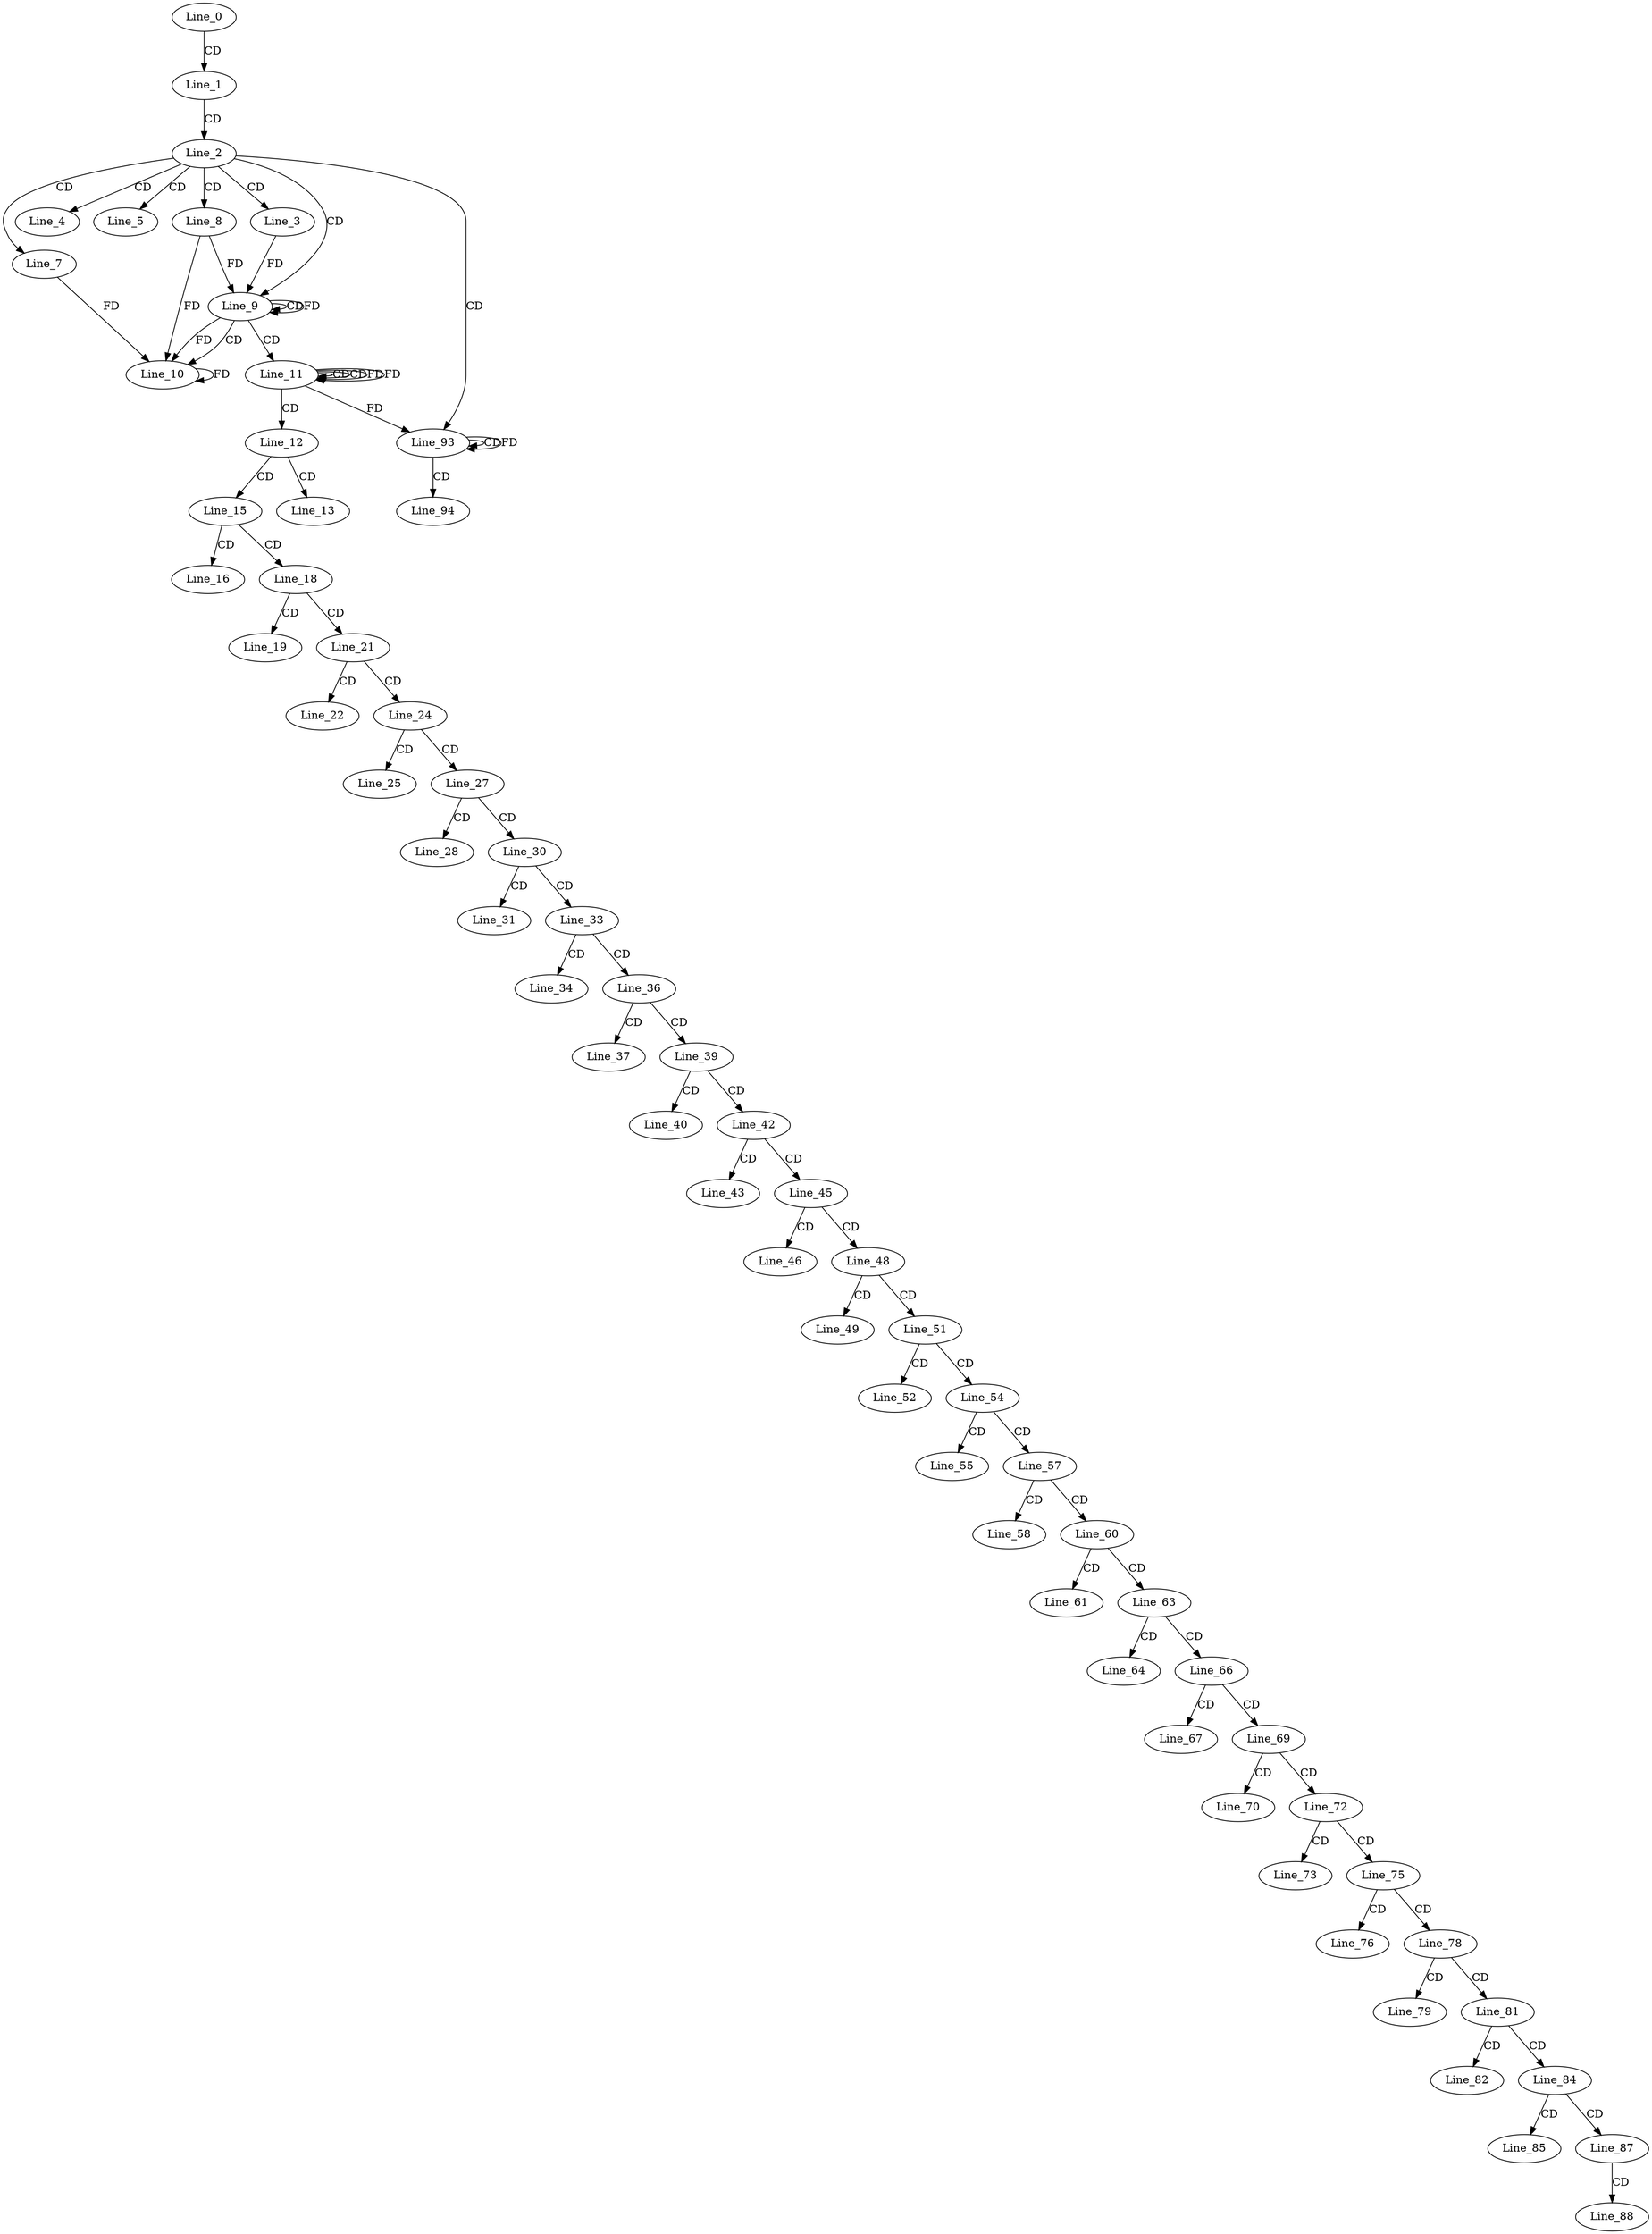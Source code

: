 digraph G {
  Line_0;
  Line_1;
  Line_2;
  Line_3;
  Line_4;
  Line_5;
  Line_7;
  Line_8;
  Line_9;
  Line_9;
  Line_9;
  Line_10;
  Line_10;
  Line_11;
  Line_11;
  Line_11;
  Line_12;
  Line_13;
  Line_15;
  Line_16;
  Line_18;
  Line_19;
  Line_21;
  Line_22;
  Line_24;
  Line_25;
  Line_27;
  Line_28;
  Line_30;
  Line_31;
  Line_33;
  Line_34;
  Line_36;
  Line_37;
  Line_39;
  Line_40;
  Line_42;
  Line_43;
  Line_45;
  Line_46;
  Line_48;
  Line_49;
  Line_51;
  Line_52;
  Line_54;
  Line_55;
  Line_57;
  Line_58;
  Line_60;
  Line_61;
  Line_63;
  Line_64;
  Line_66;
  Line_67;
  Line_69;
  Line_70;
  Line_72;
  Line_73;
  Line_75;
  Line_76;
  Line_78;
  Line_79;
  Line_81;
  Line_82;
  Line_84;
  Line_85;
  Line_87;
  Line_88;
  Line_93;
  Line_93;
  Line_93;
  Line_94;
  Line_0 -> Line_1 [ label="CD" ];
  Line_1 -> Line_2 [ label="CD" ];
  Line_2 -> Line_3 [ label="CD" ];
  Line_2 -> Line_4 [ label="CD" ];
  Line_2 -> Line_5 [ label="CD" ];
  Line_2 -> Line_7 [ label="CD" ];
  Line_2 -> Line_8 [ label="CD" ];
  Line_2 -> Line_9 [ label="CD" ];
  Line_9 -> Line_9 [ label="CD" ];
  Line_9 -> Line_9 [ label="FD" ];
  Line_8 -> Line_9 [ label="FD" ];
  Line_3 -> Line_9 [ label="FD" ];
  Line_9 -> Line_10 [ label="CD" ];
  Line_10 -> Line_10 [ label="FD" ];
  Line_7 -> Line_10 [ label="FD" ];
  Line_9 -> Line_10 [ label="FD" ];
  Line_8 -> Line_10 [ label="FD" ];
  Line_9 -> Line_11 [ label="CD" ];
  Line_11 -> Line_11 [ label="CD" ];
  Line_11 -> Line_11 [ label="CD" ];
  Line_11 -> Line_11 [ label="FD" ];
  Line_11 -> Line_12 [ label="CD" ];
  Line_12 -> Line_13 [ label="CD" ];
  Line_12 -> Line_15 [ label="CD" ];
  Line_15 -> Line_16 [ label="CD" ];
  Line_15 -> Line_18 [ label="CD" ];
  Line_18 -> Line_19 [ label="CD" ];
  Line_18 -> Line_21 [ label="CD" ];
  Line_21 -> Line_22 [ label="CD" ];
  Line_21 -> Line_24 [ label="CD" ];
  Line_24 -> Line_25 [ label="CD" ];
  Line_24 -> Line_27 [ label="CD" ];
  Line_27 -> Line_28 [ label="CD" ];
  Line_27 -> Line_30 [ label="CD" ];
  Line_30 -> Line_31 [ label="CD" ];
  Line_30 -> Line_33 [ label="CD" ];
  Line_33 -> Line_34 [ label="CD" ];
  Line_33 -> Line_36 [ label="CD" ];
  Line_36 -> Line_37 [ label="CD" ];
  Line_36 -> Line_39 [ label="CD" ];
  Line_39 -> Line_40 [ label="CD" ];
  Line_39 -> Line_42 [ label="CD" ];
  Line_42 -> Line_43 [ label="CD" ];
  Line_42 -> Line_45 [ label="CD" ];
  Line_45 -> Line_46 [ label="CD" ];
  Line_45 -> Line_48 [ label="CD" ];
  Line_48 -> Line_49 [ label="CD" ];
  Line_48 -> Line_51 [ label="CD" ];
  Line_51 -> Line_52 [ label="CD" ];
  Line_51 -> Line_54 [ label="CD" ];
  Line_54 -> Line_55 [ label="CD" ];
  Line_54 -> Line_57 [ label="CD" ];
  Line_57 -> Line_58 [ label="CD" ];
  Line_57 -> Line_60 [ label="CD" ];
  Line_60 -> Line_61 [ label="CD" ];
  Line_60 -> Line_63 [ label="CD" ];
  Line_63 -> Line_64 [ label="CD" ];
  Line_63 -> Line_66 [ label="CD" ];
  Line_66 -> Line_67 [ label="CD" ];
  Line_66 -> Line_69 [ label="CD" ];
  Line_69 -> Line_70 [ label="CD" ];
  Line_69 -> Line_72 [ label="CD" ];
  Line_72 -> Line_73 [ label="CD" ];
  Line_72 -> Line_75 [ label="CD" ];
  Line_75 -> Line_76 [ label="CD" ];
  Line_75 -> Line_78 [ label="CD" ];
  Line_78 -> Line_79 [ label="CD" ];
  Line_78 -> Line_81 [ label="CD" ];
  Line_81 -> Line_82 [ label="CD" ];
  Line_81 -> Line_84 [ label="CD" ];
  Line_84 -> Line_85 [ label="CD" ];
  Line_84 -> Line_87 [ label="CD" ];
  Line_87 -> Line_88 [ label="CD" ];
  Line_2 -> Line_93 [ label="CD" ];
  Line_93 -> Line_93 [ label="CD" ];
  Line_11 -> Line_93 [ label="FD" ];
  Line_93 -> Line_93 [ label="FD" ];
  Line_93 -> Line_94 [ label="CD" ];
  Line_11 -> Line_11 [ label="FD" ];
}
